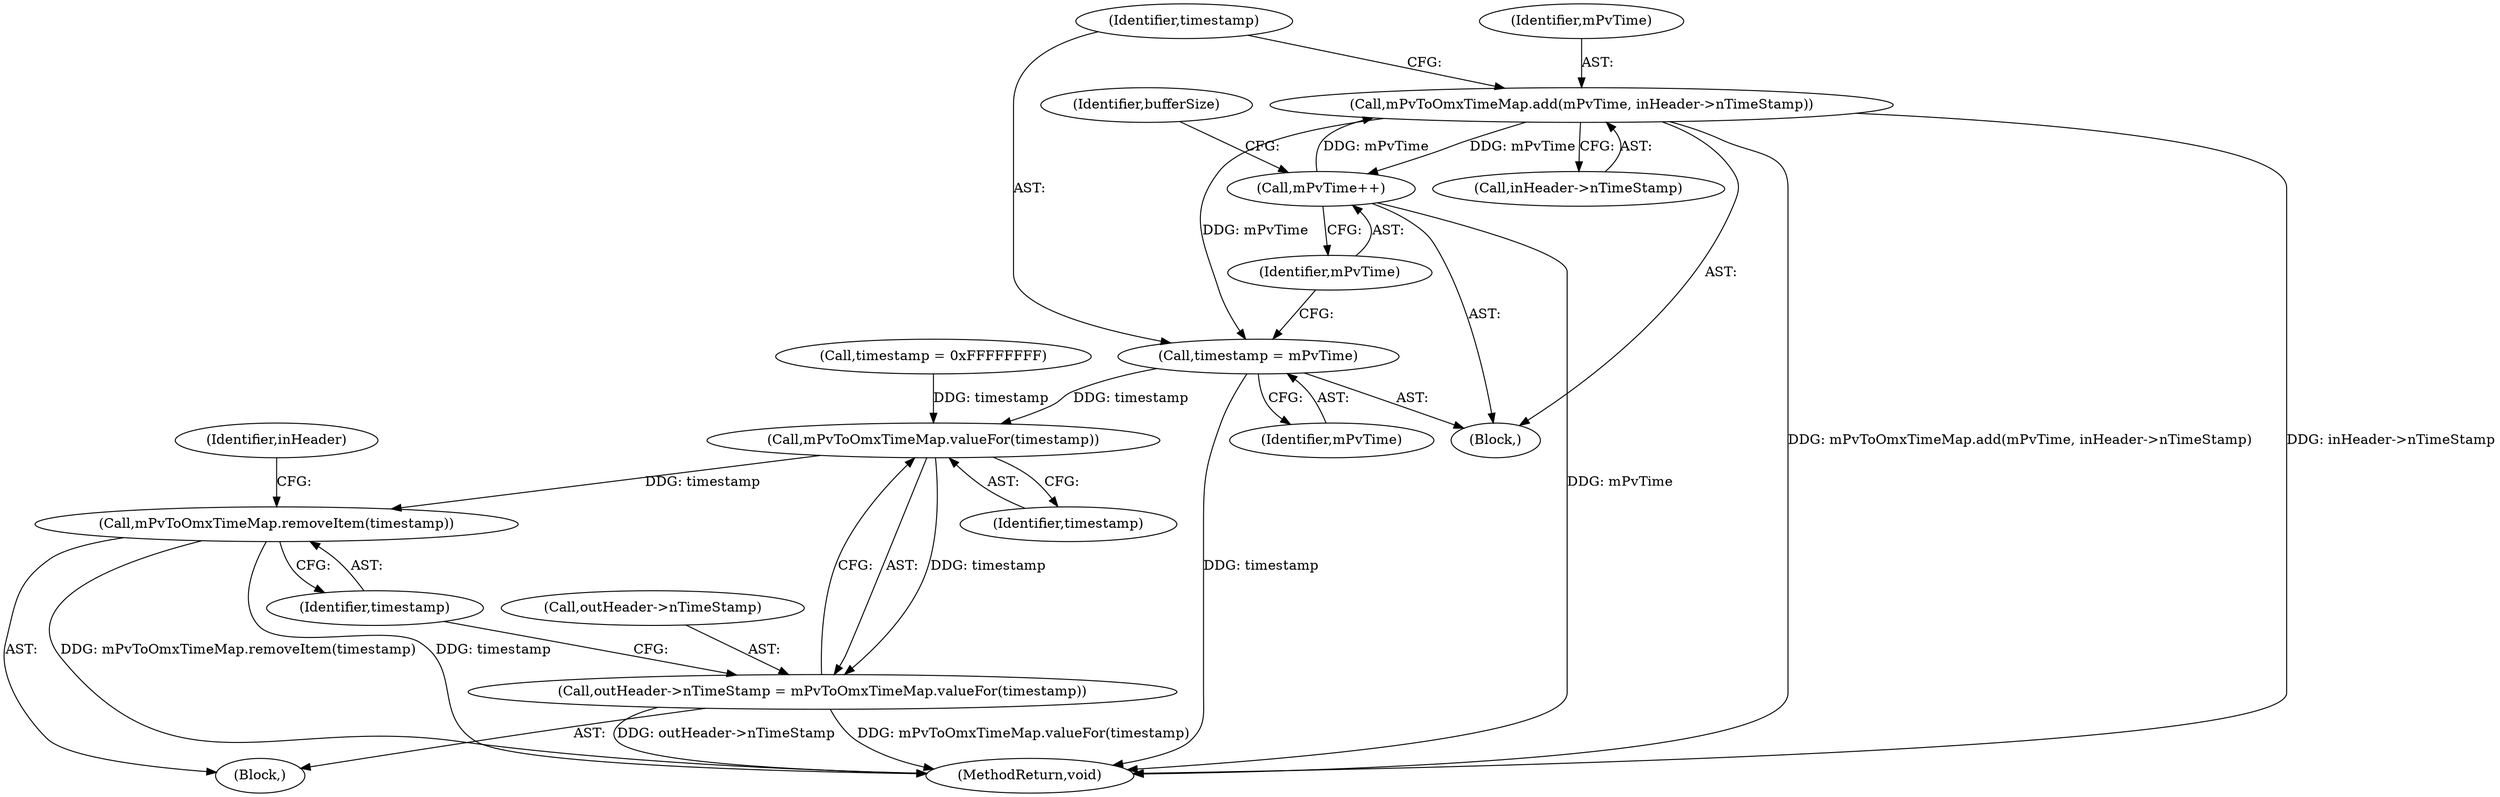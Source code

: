 digraph "0_Android_d4271b792bdad85a80e2b83ab34c4b30b74f53ec@pointer" {
"1000450" [label="(Call,mPvToOmxTimeMap.add(mPvTime, inHeader->nTimeStamp))"];
"1000458" [label="(Call,mPvTime++)"];
"1000450" [label="(Call,mPvToOmxTimeMap.add(mPvTime, inHeader->nTimeStamp))"];
"1000455" [label="(Call,timestamp = mPvTime)"];
"1000537" [label="(Call,mPvToOmxTimeMap.valueFor(timestamp))"];
"1000533" [label="(Call,outHeader->nTimeStamp = mPvToOmxTimeMap.valueFor(timestamp))"];
"1000539" [label="(Call,mPvToOmxTimeMap.removeItem(timestamp))"];
"1000456" [label="(Identifier,timestamp)"];
"1000450" [label="(Call,mPvToOmxTimeMap.add(mPvTime, inHeader->nTimeStamp))"];
"1000538" [label="(Identifier,timestamp)"];
"1000539" [label="(Call,mPvToOmxTimeMap.removeItem(timestamp))"];
"1000458" [label="(Call,mPvTime++)"];
"1000452" [label="(Call,inHeader->nTimeStamp)"];
"1000543" [label="(Identifier,inHeader)"];
"1000533" [label="(Call,outHeader->nTimeStamp = mPvToOmxTimeMap.valueFor(timestamp))"];
"1000640" [label="(MethodReturn,void)"];
"1000455" [label="(Call,timestamp = mPvTime)"];
"1000534" [label="(Call,outHeader->nTimeStamp)"];
"1000462" [label="(Identifier,bufferSize)"];
"1000451" [label="(Identifier,mPvTime)"];
"1000537" [label="(Call,mPvToOmxTimeMap.valueFor(timestamp))"];
"1000449" [label="(Block,)"];
"1000444" [label="(Call,timestamp = 0xFFFFFFFF)"];
"1000540" [label="(Identifier,timestamp)"];
"1000129" [label="(Block,)"];
"1000459" [label="(Identifier,mPvTime)"];
"1000457" [label="(Identifier,mPvTime)"];
"1000450" -> "1000449"  [label="AST: "];
"1000450" -> "1000452"  [label="CFG: "];
"1000451" -> "1000450"  [label="AST: "];
"1000452" -> "1000450"  [label="AST: "];
"1000456" -> "1000450"  [label="CFG: "];
"1000450" -> "1000640"  [label="DDG: mPvToOmxTimeMap.add(mPvTime, inHeader->nTimeStamp)"];
"1000450" -> "1000640"  [label="DDG: inHeader->nTimeStamp"];
"1000458" -> "1000450"  [label="DDG: mPvTime"];
"1000450" -> "1000455"  [label="DDG: mPvTime"];
"1000450" -> "1000458"  [label="DDG: mPvTime"];
"1000458" -> "1000449"  [label="AST: "];
"1000458" -> "1000459"  [label="CFG: "];
"1000459" -> "1000458"  [label="AST: "];
"1000462" -> "1000458"  [label="CFG: "];
"1000458" -> "1000640"  [label="DDG: mPvTime"];
"1000455" -> "1000449"  [label="AST: "];
"1000455" -> "1000457"  [label="CFG: "];
"1000456" -> "1000455"  [label="AST: "];
"1000457" -> "1000455"  [label="AST: "];
"1000459" -> "1000455"  [label="CFG: "];
"1000455" -> "1000640"  [label="DDG: timestamp"];
"1000455" -> "1000537"  [label="DDG: timestamp"];
"1000537" -> "1000533"  [label="AST: "];
"1000537" -> "1000538"  [label="CFG: "];
"1000538" -> "1000537"  [label="AST: "];
"1000533" -> "1000537"  [label="CFG: "];
"1000537" -> "1000533"  [label="DDG: timestamp"];
"1000444" -> "1000537"  [label="DDG: timestamp"];
"1000537" -> "1000539"  [label="DDG: timestamp"];
"1000533" -> "1000129"  [label="AST: "];
"1000534" -> "1000533"  [label="AST: "];
"1000540" -> "1000533"  [label="CFG: "];
"1000533" -> "1000640"  [label="DDG: outHeader->nTimeStamp"];
"1000533" -> "1000640"  [label="DDG: mPvToOmxTimeMap.valueFor(timestamp)"];
"1000539" -> "1000129"  [label="AST: "];
"1000539" -> "1000540"  [label="CFG: "];
"1000540" -> "1000539"  [label="AST: "];
"1000543" -> "1000539"  [label="CFG: "];
"1000539" -> "1000640"  [label="DDG: timestamp"];
"1000539" -> "1000640"  [label="DDG: mPvToOmxTimeMap.removeItem(timestamp)"];
}
